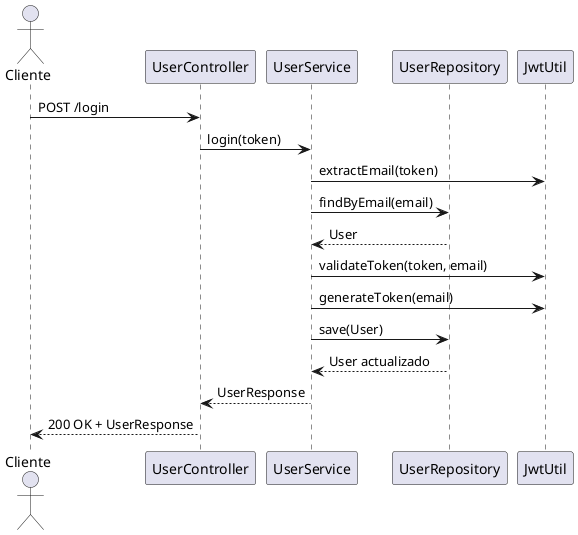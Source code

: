 @startuml
actor Cliente
participant "UserController" as UC
participant "UserService" as US
participant "UserRepository" as UR
participant "JwtUtil" as JWT

Cliente -> UC : POST /login
UC -> US : login(token)
US -> JWT : extractEmail(token)
US -> UR : findByEmail(email)
UR --> US : User
US -> JWT : validateToken(token, email)
US -> JWT : generateToken(email)
US -> UR : save(User)
UR --> US : User actualizado
US --> UC : UserResponse
UC --> Cliente : 200 OK + UserResponse
@enduml
